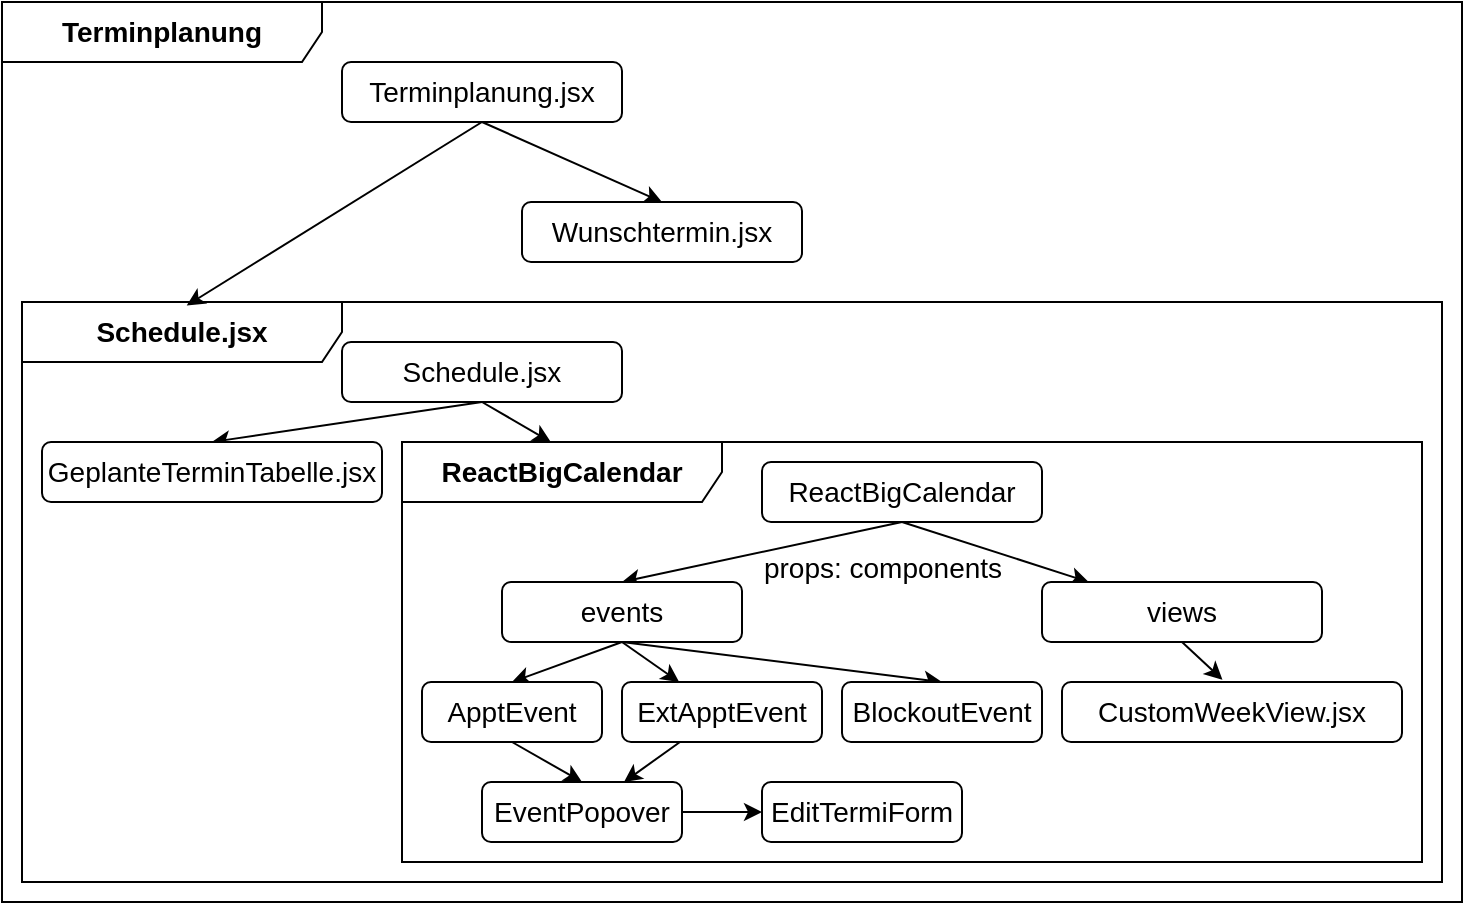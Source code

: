 <mxfile>
    <diagram id="2zK_zDwSrC7MKQdx8fdr" name="Terminplanungsansicht">
        <mxGraphModel dx="989" dy="537" grid="1" gridSize="10" guides="1" tooltips="1" connect="1" arrows="1" fold="1" page="1" pageScale="1" pageWidth="1169" pageHeight="1654" math="0" shadow="0">
            <root>
                <mxCell id="0"/>
                <mxCell id="1" parent="0"/>
                <mxCell id="wWNjYy47PbXAW0BIo89d-1" value="Terminplanung" style="shape=umlFrame;whiteSpace=wrap;html=1;pointerEvents=0;recursiveResize=0;container=1;collapsible=0;width=160;rounded=1;strokeColor=default;align=center;verticalAlign=middle;fontFamily=Helvetica;fontSize=14;fontColor=default;fontStyle=1;fillColor=default;" vertex="1" parent="1">
                    <mxGeometry x="20" y="40" width="730" height="450" as="geometry"/>
                </mxCell>
                <mxCell id="wWNjYy47PbXAW0BIo89d-12" style="edgeStyle=none;html=1;exitX=0.5;exitY=1;exitDx=0;exitDy=0;entryX=0.5;entryY=0;entryDx=0;entryDy=0;fontFamily=Helvetica;fontSize=14;fontColor=default;fontStyle=1;" edge="1" parent="wWNjYy47PbXAW0BIo89d-1" source="wWNjYy47PbXAW0BIo89d-3" target="wWNjYy47PbXAW0BIo89d-7">
                    <mxGeometry relative="1" as="geometry"/>
                </mxCell>
                <mxCell id="wWNjYy47PbXAW0BIo89d-3" value="Terminplanung.jsx" style="fontStyle=0;html=1;whiteSpace=wrap;rounded=1;strokeColor=default;align=center;verticalAlign=middle;fontFamily=Helvetica;fontSize=14;fontColor=default;fillColor=default;" vertex="1" parent="wWNjYy47PbXAW0BIo89d-1">
                    <mxGeometry x="170" y="30" width="140" height="30" as="geometry"/>
                </mxCell>
                <mxCell id="wWNjYy47PbXAW0BIo89d-7" value="Wunschtermin.jsx" style="fontStyle=0;html=1;whiteSpace=wrap;rounded=1;strokeColor=default;align=center;verticalAlign=middle;fontFamily=Helvetica;fontSize=14;fontColor=default;fillColor=default;" vertex="1" parent="wWNjYy47PbXAW0BIo89d-1">
                    <mxGeometry x="260" y="100" width="140" height="30" as="geometry"/>
                </mxCell>
                <mxCell id="wWNjYy47PbXAW0BIo89d-2" value="Schedule.jsx" style="shape=umlFrame;whiteSpace=wrap;html=1;pointerEvents=0;recursiveResize=0;container=1;collapsible=0;width=160;rounded=1;strokeColor=default;align=center;verticalAlign=middle;fontFamily=Helvetica;fontSize=14;fontColor=default;fontStyle=1;fillColor=default;" vertex="1" parent="wWNjYy47PbXAW0BIo89d-1">
                    <mxGeometry x="10" y="150" width="710" height="290" as="geometry"/>
                </mxCell>
                <mxCell id="wWNjYy47PbXAW0BIo89d-23" style="edgeStyle=none;html=1;exitX=0.5;exitY=1;exitDx=0;exitDy=0;fontFamily=Helvetica;fontSize=14;fontColor=default;fontStyle=1;" edge="1" parent="wWNjYy47PbXAW0BIo89d-2" source="wWNjYy47PbXAW0BIo89d-14" target="wWNjYy47PbXAW0BIo89d-4">
                    <mxGeometry relative="1" as="geometry"/>
                </mxCell>
                <mxCell id="wWNjYy47PbXAW0BIo89d-25" style="edgeStyle=none;html=1;exitX=0.5;exitY=1;exitDx=0;exitDy=0;entryX=0.5;entryY=0;entryDx=0;entryDy=0;fontFamily=Helvetica;fontSize=14;fontColor=default;fontStyle=1;" edge="1" parent="wWNjYy47PbXAW0BIo89d-2" source="wWNjYy47PbXAW0BIo89d-14" target="wWNjYy47PbXAW0BIo89d-24">
                    <mxGeometry relative="1" as="geometry"/>
                </mxCell>
                <mxCell id="wWNjYy47PbXAW0BIo89d-14" value="Schedule.jsx" style="fontStyle=0;html=1;whiteSpace=wrap;rounded=1;strokeColor=default;align=center;verticalAlign=middle;fontFamily=Helvetica;fontSize=14;fontColor=default;fillColor=default;" vertex="1" parent="wWNjYy47PbXAW0BIo89d-2">
                    <mxGeometry x="160" y="20" width="140" height="30" as="geometry"/>
                </mxCell>
                <mxCell id="wWNjYy47PbXAW0BIo89d-4" value="ReactBigCalendar" style="shape=umlFrame;whiteSpace=wrap;html=1;pointerEvents=0;recursiveResize=0;container=1;collapsible=0;width=160;rounded=1;strokeColor=default;align=center;verticalAlign=middle;fontFamily=Helvetica;fontSize=14;fontColor=default;fontStyle=1;fillColor=default;" vertex="1" parent="wWNjYy47PbXAW0BIo89d-2">
                    <mxGeometry x="190" y="70" width="510" height="210" as="geometry"/>
                </mxCell>
                <mxCell id="wWNjYy47PbXAW0BIo89d-31" value="" style="edgeStyle=none;html=1;fontFamily=Helvetica;fontSize=14;fontColor=default;fontStyle=1;exitX=0.5;exitY=1;exitDx=0;exitDy=0;" edge="1" parent="wWNjYy47PbXAW0BIo89d-4" source="wWNjYy47PbXAW0BIo89d-26" target="wWNjYy47PbXAW0BIo89d-28">
                    <mxGeometry relative="1" as="geometry"/>
                </mxCell>
                <mxCell id="wWNjYy47PbXAW0BIo89d-38" style="edgeStyle=none;html=1;exitX=0.5;exitY=1;exitDx=0;exitDy=0;entryX=0.5;entryY=0;entryDx=0;entryDy=0;fontFamily=Helvetica;fontSize=14;fontColor=default;fontStyle=1;" edge="1" parent="wWNjYy47PbXAW0BIo89d-4" source="wWNjYy47PbXAW0BIo89d-26" target="wWNjYy47PbXAW0BIo89d-36">
                    <mxGeometry relative="1" as="geometry"/>
                </mxCell>
                <mxCell id="wWNjYy47PbXAW0BIo89d-26" value="ReactBigCalendar" style="fontStyle=0;html=1;whiteSpace=wrap;rounded=1;strokeColor=default;align=center;verticalAlign=middle;fontFamily=Helvetica;fontSize=14;fontColor=default;fillColor=default;" vertex="1" parent="wWNjYy47PbXAW0BIo89d-4">
                    <mxGeometry x="180" y="10" width="140" height="30" as="geometry"/>
                </mxCell>
                <mxCell id="wWNjYy47PbXAW0BIo89d-28" value="views" style="fontStyle=0;html=1;whiteSpace=wrap;rounded=1;strokeColor=default;align=center;verticalAlign=middle;fontFamily=Helvetica;fontSize=14;fontColor=default;fillColor=default;" vertex="1" parent="wWNjYy47PbXAW0BIo89d-4">
                    <mxGeometry x="320" y="70" width="140" height="30" as="geometry"/>
                </mxCell>
                <mxCell id="wWNjYy47PbXAW0BIo89d-47" value="" style="edgeStyle=none;html=1;fontFamily=Helvetica;fontSize=14;fontColor=default;fontStyle=1;exitX=0.5;exitY=1;exitDx=0;exitDy=0;" edge="1" parent="wWNjYy47PbXAW0BIo89d-4" source="wWNjYy47PbXAW0BIo89d-36" target="wWNjYy47PbXAW0BIo89d-45">
                    <mxGeometry relative="1" as="geometry"/>
                </mxCell>
                <mxCell id="wWNjYy47PbXAW0BIo89d-48" style="edgeStyle=none;html=1;exitX=0.5;exitY=1;exitDx=0;exitDy=0;entryX=0.5;entryY=0;entryDx=0;entryDy=0;fontFamily=Helvetica;fontSize=14;fontColor=default;fontStyle=1;" edge="1" parent="wWNjYy47PbXAW0BIo89d-4" source="wWNjYy47PbXAW0BIo89d-36" target="wWNjYy47PbXAW0BIo89d-44">
                    <mxGeometry relative="1" as="geometry"/>
                </mxCell>
                <mxCell id="wWNjYy47PbXAW0BIo89d-49" style="edgeStyle=none;html=1;exitX=0.5;exitY=1;exitDx=0;exitDy=0;entryX=0.5;entryY=0;entryDx=0;entryDy=0;fontFamily=Helvetica;fontSize=14;fontColor=default;fontStyle=1;" edge="1" parent="wWNjYy47PbXAW0BIo89d-4" source="wWNjYy47PbXAW0BIo89d-36" target="wWNjYy47PbXAW0BIo89d-46">
                    <mxGeometry relative="1" as="geometry"/>
                </mxCell>
                <mxCell id="wWNjYy47PbXAW0BIo89d-36" value="events" style="fontStyle=0;html=1;whiteSpace=wrap;rounded=1;strokeColor=default;align=center;verticalAlign=middle;fontFamily=Helvetica;fontSize=14;fontColor=default;fillColor=default;" vertex="1" parent="wWNjYy47PbXAW0BIo89d-4">
                    <mxGeometry x="50" y="70" width="120" height="30" as="geometry"/>
                </mxCell>
                <mxCell id="wWNjYy47PbXAW0BIo89d-40" value="&lt;span style=&quot;font-weight: normal;&quot;&gt;props: components&lt;/span&gt;" style="text;html=1;align=center;verticalAlign=middle;resizable=0;points=[];autosize=1;strokeColor=none;fillColor=none;fontFamily=Helvetica;fontSize=14;fontColor=default;fontStyle=1;" vertex="1" parent="wWNjYy47PbXAW0BIo89d-4">
                    <mxGeometry x="170" y="48" width="140" height="30" as="geometry"/>
                </mxCell>
                <mxCell id="wWNjYy47PbXAW0BIo89d-41" value="CustomWeekView.jsx" style="fontStyle=0;html=1;whiteSpace=wrap;rounded=1;strokeColor=default;align=center;verticalAlign=middle;fontFamily=Helvetica;fontSize=14;fontColor=default;fillColor=default;" vertex="1" parent="wWNjYy47PbXAW0BIo89d-4">
                    <mxGeometry x="330" y="120" width="170" height="30" as="geometry"/>
                </mxCell>
                <mxCell id="wWNjYy47PbXAW0BIo89d-42" style="edgeStyle=none;html=1;exitX=0.5;exitY=1;exitDx=0;exitDy=0;entryX=0.472;entryY=-0.038;entryDx=0;entryDy=0;entryPerimeter=0;fontFamily=Helvetica;fontSize=14;fontColor=default;fontStyle=1;" edge="1" parent="wWNjYy47PbXAW0BIo89d-4" source="wWNjYy47PbXAW0BIo89d-28" target="wWNjYy47PbXAW0BIo89d-41">
                    <mxGeometry relative="1" as="geometry"/>
                </mxCell>
                <mxCell id="wWNjYy47PbXAW0BIo89d-52" style="edgeStyle=none;html=1;exitX=0.5;exitY=1;exitDx=0;exitDy=0;entryX=0.5;entryY=0;entryDx=0;entryDy=0;fontFamily=Helvetica;fontSize=14;fontColor=default;fontStyle=1;" edge="1" parent="wWNjYy47PbXAW0BIo89d-4" source="wWNjYy47PbXAW0BIo89d-44" target="wWNjYy47PbXAW0BIo89d-51">
                    <mxGeometry relative="1" as="geometry"/>
                </mxCell>
                <mxCell id="wWNjYy47PbXAW0BIo89d-44" value="ApptEvent" style="fontStyle=0;html=1;whiteSpace=wrap;rounded=1;strokeColor=default;align=center;verticalAlign=middle;fontFamily=Helvetica;fontSize=14;fontColor=default;fillColor=default;" vertex="1" parent="wWNjYy47PbXAW0BIo89d-4">
                    <mxGeometry x="10" y="120" width="90" height="30" as="geometry"/>
                </mxCell>
                <mxCell id="wWNjYy47PbXAW0BIo89d-53" value="" style="edgeStyle=none;html=1;fontFamily=Helvetica;fontSize=14;fontColor=default;fontStyle=1;" edge="1" parent="wWNjYy47PbXAW0BIo89d-4" source="wWNjYy47PbXAW0BIo89d-45" target="wWNjYy47PbXAW0BIo89d-51">
                    <mxGeometry relative="1" as="geometry"/>
                </mxCell>
                <mxCell id="wWNjYy47PbXAW0BIo89d-45" value="&lt;span style=&quot;color: rgb(0, 0, 0);&quot;&gt;ExtApptEvent&lt;/span&gt;" style="fontStyle=0;html=1;whiteSpace=wrap;rounded=1;strokeColor=default;align=center;verticalAlign=middle;fontFamily=Helvetica;fontSize=14;fontColor=default;fillColor=default;" vertex="1" parent="wWNjYy47PbXAW0BIo89d-4">
                    <mxGeometry x="110" y="120" width="100" height="30" as="geometry"/>
                </mxCell>
                <mxCell id="wWNjYy47PbXAW0BIo89d-46" value="BlockoutEvent" style="fontStyle=0;html=1;whiteSpace=wrap;rounded=1;strokeColor=default;align=center;verticalAlign=middle;fontFamily=Helvetica;fontSize=14;fontColor=default;fillColor=default;" vertex="1" parent="wWNjYy47PbXAW0BIo89d-4">
                    <mxGeometry x="220" y="120" width="100" height="30" as="geometry"/>
                </mxCell>
                <mxCell id="wWNjYy47PbXAW0BIo89d-57" value="" style="edgeStyle=none;html=1;fontFamily=Helvetica;fontSize=14;fontColor=default;fontStyle=1;" edge="1" parent="wWNjYy47PbXAW0BIo89d-4" source="wWNjYy47PbXAW0BIo89d-51" target="wWNjYy47PbXAW0BIo89d-55">
                    <mxGeometry relative="1" as="geometry"/>
                </mxCell>
                <mxCell id="wWNjYy47PbXAW0BIo89d-51" value="EventPopover" style="fontStyle=0;html=1;whiteSpace=wrap;rounded=1;strokeColor=default;align=center;verticalAlign=middle;fontFamily=Helvetica;fontSize=14;fontColor=default;fillColor=default;" vertex="1" parent="wWNjYy47PbXAW0BIo89d-4">
                    <mxGeometry x="40" y="170" width="100" height="30" as="geometry"/>
                </mxCell>
                <mxCell id="wWNjYy47PbXAW0BIo89d-55" value="EditTermiForm" style="fontStyle=0;html=1;whiteSpace=wrap;rounded=1;strokeColor=default;align=center;verticalAlign=middle;fontFamily=Helvetica;fontSize=14;fontColor=default;fillColor=default;" vertex="1" parent="wWNjYy47PbXAW0BIo89d-4">
                    <mxGeometry x="180" y="170" width="100" height="30" as="geometry"/>
                </mxCell>
                <mxCell id="wWNjYy47PbXAW0BIo89d-24" value="GeplanteTerminTabelle.jsx" style="fontStyle=0;html=1;whiteSpace=wrap;rounded=1;strokeColor=default;align=center;verticalAlign=middle;fontFamily=Helvetica;fontSize=14;fontColor=default;fillColor=default;" vertex="1" parent="wWNjYy47PbXAW0BIo89d-2">
                    <mxGeometry x="10" y="70" width="170" height="30" as="geometry"/>
                </mxCell>
                <mxCell id="wWNjYy47PbXAW0BIo89d-35" style="edgeStyle=none;html=1;exitX=0.5;exitY=1;exitDx=0;exitDy=0;entryX=0.116;entryY=0.006;entryDx=0;entryDy=0;entryPerimeter=0;fontFamily=Helvetica;fontSize=14;fontColor=default;fontStyle=1;" edge="1" parent="wWNjYy47PbXAW0BIo89d-1" source="wWNjYy47PbXAW0BIo89d-3" target="wWNjYy47PbXAW0BIo89d-2">
                    <mxGeometry relative="1" as="geometry"/>
                </mxCell>
            </root>
        </mxGraphModel>
    </diagram>
    <diagram name="Copy of Terminplanungsansicht" id="1dnZQtjeqE3TRm1K3HvW">
        <mxGraphModel dx="1434" dy="779" grid="1" gridSize="10" guides="1" tooltips="1" connect="1" arrows="1" fold="1" page="1" pageScale="1" pageWidth="1169" pageHeight="1654" math="0" shadow="0">
            <root>
                <mxCell id="yEh5CPi8DUqFAE7goHyi-0"/>
                <mxCell id="yEh5CPi8DUqFAE7goHyi-1" parent="yEh5CPi8DUqFAE7goHyi-0"/>
                <mxCell id="yEh5CPi8DUqFAE7goHyi-2" style="edgeStyle=none;html=1;exitX=0.5;exitY=1;exitDx=0;exitDy=0;entryX=0.5;entryY=0;entryDx=0;entryDy=0;fontFamily=Helvetica;fontSize=14;fontColor=default;fontStyle=1;endArrow=none;endFill=0;" edge="1" parent="yEh5CPi8DUqFAE7goHyi-1" source="yEh5CPi8DUqFAE7goHyi-4" target="yEh5CPi8DUqFAE7goHyi-5">
                    <mxGeometry relative="1" as="geometry"/>
                </mxCell>
                <mxCell id="yEh5CPi8DUqFAE7goHyi-3" style="edgeStyle=none;html=1;exitX=0.5;exitY=1;exitDx=0;exitDy=0;entryX=0.5;entryY=0;entryDx=0;entryDy=0;fontFamily=Helvetica;fontSize=14;fontColor=default;fontStyle=1;endArrow=none;endFill=0;" edge="1" parent="yEh5CPi8DUqFAE7goHyi-1" source="yEh5CPi8DUqFAE7goHyi-4" target="yEh5CPi8DUqFAE7goHyi-13">
                    <mxGeometry relative="1" as="geometry"/>
                </mxCell>
                <mxCell id="yEh5CPi8DUqFAE7goHyi-4" value="Terminplanung" style="rounded=1;whiteSpace=wrap;html=1;align=center;verticalAlign=middle;fontFamily=Helvetica;fontSize=14;fontStyle=1;" vertex="1" parent="yEh5CPi8DUqFAE7goHyi-1">
                    <mxGeometry x="310" y="70" width="140" height="40" as="geometry"/>
                </mxCell>
                <mxCell id="yEh5CPi8DUqFAE7goHyi-5" value="Wunschtermine" style="rounded=1;whiteSpace=wrap;html=1;strokeColor=default;align=center;verticalAlign=middle;fontFamily=Helvetica;fontSize=14;fontColor=default;fillColor=default;fontStyle=1" vertex="1" parent="yEh5CPi8DUqFAE7goHyi-1">
                    <mxGeometry x="200" y="140" width="140" height="40" as="geometry"/>
                </mxCell>
                <mxCell id="yEh5CPi8DUqFAE7goHyi-6" style="edgeStyle=none;html=1;exitX=0.5;exitY=1;exitDx=0;exitDy=0;entryX=0.5;entryY=0;entryDx=0;entryDy=0;fontFamily=Helvetica;fontSize=14;fontColor=default;fontStyle=1;endArrow=none;endFill=0;" edge="1" parent="yEh5CPi8DUqFAE7goHyi-1" source="yEh5CPi8DUqFAE7goHyi-9" target="yEh5CPi8DUqFAE7goHyi-14">
                    <mxGeometry relative="1" as="geometry"/>
                </mxCell>
                <mxCell id="yEh5CPi8DUqFAE7goHyi-7" value="" style="edgeStyle=none;html=1;fontFamily=Helvetica;fontSize=14;fontColor=default;fontStyle=1;endArrow=none;endFill=0;" edge="1" parent="yEh5CPi8DUqFAE7goHyi-1" source="yEh5CPi8DUqFAE7goHyi-9" target="yEh5CPi8DUqFAE7goHyi-15">
                    <mxGeometry relative="1" as="geometry"/>
                </mxCell>
                <mxCell id="yEh5CPi8DUqFAE7goHyi-8" style="edgeStyle=none;html=1;exitX=0.5;exitY=1;exitDx=0;exitDy=0;entryX=0.5;entryY=0;entryDx=0;entryDy=0;fontFamily=Helvetica;fontSize=14;fontColor=default;fontStyle=1;endArrow=none;endFill=0;" edge="1" parent="yEh5CPi8DUqFAE7goHyi-1" source="yEh5CPi8DUqFAE7goHyi-9" target="yEh5CPi8DUqFAE7goHyi-16">
                    <mxGeometry relative="1" as="geometry"/>
                </mxCell>
                <mxCell id="yEh5CPi8DUqFAE7goHyi-9" value="ReactBigCalendar" style="rounded=1;whiteSpace=wrap;html=1;strokeColor=default;align=center;verticalAlign=middle;fontFamily=Helvetica;fontSize=14;fontColor=default;fillColor=default;fontStyle=1" vertex="1" parent="yEh5CPi8DUqFAE7goHyi-1">
                    <mxGeometry x="360" y="210" width="140" height="40" as="geometry"/>
                </mxCell>
                <mxCell id="yEh5CPi8DUqFAE7goHyi-10" value="GeplanteTerminTabelle" style="rounded=1;whiteSpace=wrap;html=1;strokeColor=default;align=center;verticalAlign=middle;fontFamily=Helvetica;fontSize=14;fontColor=default;fillColor=default;fontStyle=1" vertex="1" parent="yEh5CPi8DUqFAE7goHyi-1">
                    <mxGeometry x="510" y="210" width="180" height="40" as="geometry"/>
                </mxCell>
                <mxCell id="yEh5CPi8DUqFAE7goHyi-11" style="edgeStyle=none;html=1;exitX=0.5;exitY=1;exitDx=0;exitDy=0;entryX=0.5;entryY=0;entryDx=0;entryDy=0;fontFamily=Helvetica;fontSize=14;fontColor=default;fontStyle=1;endArrow=none;endFill=0;" edge="1" parent="yEh5CPi8DUqFAE7goHyi-1" source="yEh5CPi8DUqFAE7goHyi-13" target="yEh5CPi8DUqFAE7goHyi-9">
                    <mxGeometry relative="1" as="geometry"/>
                </mxCell>
                <mxCell id="yEh5CPi8DUqFAE7goHyi-12" style="edgeStyle=none;html=1;exitX=0.5;exitY=1;exitDx=0;exitDy=0;entryX=0.5;entryY=0;entryDx=0;entryDy=0;fontFamily=Helvetica;fontSize=14;fontColor=default;fontStyle=1;endArrow=none;endFill=0;" edge="1" parent="yEh5CPi8DUqFAE7goHyi-1" source="yEh5CPi8DUqFAE7goHyi-13" target="yEh5CPi8DUqFAE7goHyi-10">
                    <mxGeometry relative="1" as="geometry"/>
                </mxCell>
                <mxCell id="yEh5CPi8DUqFAE7goHyi-13" value="Schedule" style="rounded=1;whiteSpace=wrap;html=1;strokeColor=default;align=center;verticalAlign=middle;fontFamily=Helvetica;fontSize=14;fontColor=default;fillColor=default;fontStyle=1" vertex="1" parent="yEh5CPi8DUqFAE7goHyi-1">
                    <mxGeometry x="420" y="140" width="140" height="40" as="geometry"/>
                </mxCell>
                <mxCell id="yEh5CPi8DUqFAE7goHyi-14" value="ApptEvent" style="rounded=1;whiteSpace=wrap;html=1;strokeColor=default;align=center;verticalAlign=middle;fontFamily=Helvetica;fontSize=14;fontColor=default;fillColor=default;fontStyle=1" vertex="1" parent="yEh5CPi8DUqFAE7goHyi-1">
                    <mxGeometry x="200" y="280" width="140" height="40" as="geometry"/>
                </mxCell>
                <mxCell id="yEh5CPi8DUqFAE7goHyi-15" value="BlockoutEvent" style="rounded=1;whiteSpace=wrap;html=1;strokeColor=default;align=center;verticalAlign=middle;fontFamily=Helvetica;fontSize=14;fontColor=default;fillColor=default;fontStyle=1" vertex="1" parent="yEh5CPi8DUqFAE7goHyi-1">
                    <mxGeometry x="350" y="280" width="140" height="40" as="geometry"/>
                </mxCell>
                <mxCell id="yEh5CPi8DUqFAE7goHyi-16" value="ExtApptEvent" style="rounded=1;whiteSpace=wrap;html=1;strokeColor=default;align=center;verticalAlign=middle;fontFamily=Helvetica;fontSize=14;fontColor=default;fillColor=default;fontStyle=1" vertex="1" parent="yEh5CPi8DUqFAE7goHyi-1">
                    <mxGeometry x="500" y="280" width="140" height="40" as="geometry"/>
                </mxCell>
            </root>
        </mxGraphModel>
    </diagram>
    <diagram id="vWcPJeHjZIYlGRyWPHSR" name="Login Flow">
        <mxGraphModel dx="2284" dy="779" grid="1" gridSize="10" guides="1" tooltips="1" connect="1" arrows="1" fold="1" page="1" pageScale="1" pageWidth="850" pageHeight="1100" math="0" shadow="0">
            <root>
                <mxCell id="0"/>
                <mxCell id="1" parent="0"/>
                <mxCell id="v2xQsxsHShCunQHxNdwj-4" style="edgeStyle=none;html=1;fontFamily=Helvetica;fontSize=14;fontColor=default;fontStyle=1;endArrow=none;endFill=0;strokeWidth=6;" parent="1" edge="1">
                    <mxGeometry relative="1" as="geometry">
                        <mxPoint x="240" y="610" as="targetPoint"/>
                        <mxPoint x="240.005" y="160" as="sourcePoint"/>
                    </mxGeometry>
                </mxCell>
                <mxCell id="v2xQsxsHShCunQHxNdwj-1" value="" style="sketch=0;pointerEvents=1;shadow=0;dashed=0;html=1;strokeColor=none;fillColor=#434445;aspect=fixed;labelPosition=center;verticalLabelPosition=bottom;verticalAlign=top;align=center;outlineConnect=0;shape=mxgraph.vvd.laptop;rounded=1;strokeWidth=2;fontFamily=Helvetica;fontSize=14;fontColor=default;fontStyle=1;" parent="1" vertex="1">
                    <mxGeometry x="195.01" y="70" width="83.33" height="60" as="geometry"/>
                </mxCell>
                <mxCell id="v2xQsxsHShCunQHxNdwj-2" value="" style="sketch=0;pointerEvents=1;shadow=0;dashed=0;html=1;strokeColor=none;fillColor=#434445;aspect=fixed;labelPosition=center;verticalLabelPosition=bottom;verticalAlign=top;align=center;outlineConnect=0;shape=mxgraph.vvd.physical_storage;rounded=1;strokeWidth=2;fontFamily=Helvetica;fontSize=14;fontColor=default;fontStyle=1;" parent="1" vertex="1">
                    <mxGeometry x="710" y="70" width="84.51" height="60" as="geometry"/>
                </mxCell>
                <mxCell id="v2xQsxsHShCunQHxNdwj-5" style="edgeStyle=none;html=1;fontFamily=Helvetica;fontSize=14;fontColor=default;fontStyle=1;endArrow=none;endFill=0;strokeWidth=6;" parent="1" edge="1">
                    <mxGeometry relative="1" as="geometry">
                        <mxPoint x="750" y="610" as="targetPoint"/>
                        <mxPoint x="750.005" y="160" as="sourcePoint"/>
                    </mxGeometry>
                </mxCell>
                <mxCell id="v2xQsxsHShCunQHxNdwj-6" value="Client" style="text;html=1;align=center;verticalAlign=middle;whiteSpace=wrap;rounded=0;fontFamily=Helvetica;fontSize=14;fontColor=default;fontStyle=1;" parent="1" vertex="1">
                    <mxGeometry x="206.67" y="130" width="60" height="30" as="geometry"/>
                </mxCell>
                <mxCell id="v2xQsxsHShCunQHxNdwj-8" value="Server" style="text;html=1;align=center;verticalAlign=middle;whiteSpace=wrap;rounded=0;fontFamily=Helvetica;fontSize=14;fontColor=default;fontStyle=1;" parent="1" vertex="1">
                    <mxGeometry x="722.26" y="130" width="60" height="30" as="geometry"/>
                </mxCell>
                <mxCell id="v2xQsxsHShCunQHxNdwj-10" value="" style="endArrow=classic;html=1;fontFamily=Helvetica;fontSize=14;fontColor=default;fontStyle=1;" parent="1" edge="1">
                    <mxGeometry width="50" height="50" relative="1" as="geometry">
                        <mxPoint x="753.34" y="395" as="sourcePoint"/>
                        <mxPoint x="243.34" y="395" as="targetPoint"/>
                    </mxGeometry>
                </mxCell>
                <mxCell id="v2xQsxsHShCunQHxNdwj-13" value="" style="endArrow=classic;html=1;fontFamily=Helvetica;fontSize=14;fontColor=default;fontStyle=1;" parent="1" edge="1">
                    <mxGeometry width="50" height="50" relative="1" as="geometry">
                        <mxPoint x="243.34" y="345" as="sourcePoint"/>
                        <mxPoint x="750" y="345" as="targetPoint"/>
                    </mxGeometry>
                </mxCell>
                <mxCell id="v2xQsxsHShCunQHxNdwj-11" value="GET http://hostname:port/swbenutzer?Benutzerlogin=userbname" style="text;html=1;align=center;verticalAlign=middle;whiteSpace=wrap;rounded=0;fontFamily=Helvetica;fontSize=14;fontColor=default;fontStyle=1;" parent="1" vertex="1">
                    <mxGeometry x="270.01" y="315" width="460" height="30" as="geometry"/>
                </mxCell>
                <mxCell id="v2xQsxsHShCunQHxNdwj-16" value="SwBenutzer, status 200" style="text;html=1;align=center;verticalAlign=middle;whiteSpace=wrap;rounded=0;fontFamily=Helvetica;fontSize=14;fontColor=default;fontStyle=1;" parent="1" vertex="1">
                    <mxGeometry x="265.6" y="375" width="460" height="20" as="geometry"/>
                </mxCell>
                <mxCell id="v2xQsxsHShCunQHxNdwj-18" value="" style="endArrow=classic;html=1;fontFamily=Helvetica;fontSize=14;fontColor=default;fontStyle=1;" parent="1" edge="1">
                    <mxGeometry width="50" height="50" relative="1" as="geometry">
                        <mxPoint x="750.6" y="250" as="sourcePoint"/>
                        <mxPoint x="240.6" y="250" as="targetPoint"/>
                    </mxGeometry>
                </mxCell>
                <mxCell id="v2xQsxsHShCunQHxNdwj-19" value="" style="endArrow=classic;html=1;fontFamily=Helvetica;fontSize=14;fontColor=default;fontStyle=1;" parent="1" edge="1">
                    <mxGeometry width="50" height="50" relative="1" as="geometry">
                        <mxPoint x="240.6" y="200" as="sourcePoint"/>
                        <mxPoint x="750.6" y="200" as="targetPoint"/>
                    </mxGeometry>
                </mxCell>
                <mxCell id="v2xQsxsHShCunQHxNdwj-20" value="GET http://hostname:port/semesterliste" style="text;html=1;align=center;verticalAlign=middle;whiteSpace=wrap;rounded=0;fontFamily=Helvetica;fontSize=14;fontColor=default;fontStyle=1;" parent="1" vertex="1">
                    <mxGeometry x="267.27" y="170" width="460" height="30" as="geometry"/>
                </mxCell>
                <mxCell id="v2xQsxsHShCunQHxNdwj-21" value="Semesterliste, status 200" style="text;html=1;align=center;verticalAlign=middle;whiteSpace=wrap;rounded=0;fontFamily=Helvetica;fontSize=14;fontColor=default;fontStyle=1;" parent="1" vertex="1">
                    <mxGeometry x="262.86" y="230" width="460" height="20" as="geometry"/>
                </mxCell>
                <mxCell id="v2xQsxsHShCunQHxNdwj-22" value="Semesterliste speichern&lt;div&gt;&lt;span style=&quot;color: rgb(0, 0, 0); text-wrap: nowrap;&quot;&gt;(throw Error, &quot;Keine Serverantwort&quot;)&lt;/span&gt;&lt;br&gt;&lt;/div&gt;" style="text;html=1;align=center;verticalAlign=middle;whiteSpace=wrap;rounded=0;fontFamily=Helvetica;fontSize=14;fontColor=default;fontStyle=1;" parent="1" vertex="1">
                    <mxGeometry x="10" y="240" width="200" height="30" as="geometry"/>
                </mxCell>
                <mxCell id="v2xQsxsHShCunQHxNdwj-25" value="Nutzer speichern&lt;div&gt;&lt;span style=&quot;color: rgb(0, 0, 0);&quot;&gt;(throw Error, &quot;Benutzer ist nicht gefunden&quot;)&lt;/span&gt;&lt;br&gt;&lt;/div&gt;" style="text;html=1;align=center;verticalAlign=middle;whiteSpace=wrap;rounded=0;fontFamily=Helvetica;fontSize=14;fontColor=default;fontStyle=1;" parent="1" vertex="1">
                    <mxGeometry x="-90" y="375" width="330" height="50" as="geometry"/>
                </mxCell>
                <mxCell id="v2xQsxsHShCunQHxNdwj-31" value="(else, status code 409)" style="text;html=1;align=center;verticalAlign=middle;whiteSpace=wrap;rounded=0;fontFamily=Helvetica;fontSize=14;fontColor=default;fontStyle=1;" parent="1" vertex="1">
                    <mxGeometry x="365.01" y="395" width="270" height="30" as="geometry"/>
                </mxCell>
                <mxCell id="v2xQsxsHShCunQHxNdwj-38" value="" style="endArrow=classic;html=1;fontFamily=Helvetica;fontSize=14;fontColor=default;fontStyle=1;" parent="1" edge="1">
                    <mxGeometry width="50" height="50" relative="1" as="geometry">
                        <mxPoint x="752.27" y="545" as="sourcePoint"/>
                        <mxPoint x="242.27" y="545" as="targetPoint"/>
                    </mxGeometry>
                </mxCell>
                <mxCell id="v2xQsxsHShCunQHxNdwj-39" value="" style="endArrow=classic;html=1;fontFamily=Helvetica;fontSize=14;fontColor=default;fontStyle=1;" parent="1" edge="1">
                    <mxGeometry width="50" height="50" relative="1" as="geometry">
                        <mxPoint x="242.27" y="495" as="sourcePoint"/>
                        <mxPoint x="750" y="495" as="targetPoint"/>
                    </mxGeometry>
                </mxCell>
                <mxCell id="v2xQsxsHShCunQHxNdwj-40" value="POST http://hostname:port/swlogin&lt;div&gt;&lt;br&gt;&lt;/div&gt;" style="text;html=1;align=center;verticalAlign=middle;whiteSpace=wrap;rounded=0;fontFamily=Helvetica;fontSize=14;fontColor=default;fontStyle=1;" parent="1" vertex="1">
                    <mxGeometry x="267.27" y="480" width="460" height="30" as="geometry"/>
                </mxCell>
                <mxCell id="v2xQsxsHShCunQHxNdwj-41" value="true, status 200" style="text;html=1;align=center;verticalAlign=middle;whiteSpace=wrap;rounded=0;fontFamily=Helvetica;fontSize=14;fontColor=default;fontStyle=1;" parent="1" vertex="1">
                    <mxGeometry x="264.53" y="525" width="460" height="20" as="geometry"/>
                </mxCell>
                <mxCell id="v2xQsxsHShCunQHxNdwj-42" value="(else false, status code 409)" style="text;html=1;align=center;verticalAlign=middle;whiteSpace=wrap;rounded=0;fontFamily=Helvetica;fontSize=14;fontColor=default;fontStyle=1;" parent="1" vertex="1">
                    <mxGeometry x="363.94" y="545" width="270" height="30" as="geometry"/>
                </mxCell>
                <mxCell id="v2xQsxsHShCunQHxNdwj-43" value="&lt;div&gt;&lt;span style=&quot;color: rgb(0, 0, 0);&quot;&gt;zu HomePage navigiert&lt;/span&gt;&lt;/div&gt;&lt;div&gt;&lt;span style=&quot;color: rgb(0, 0, 0);&quot;&gt;(throw Error, &quot;Anmeldung fehlgeschlagen&quot;)&lt;/span&gt;&lt;br&gt;&lt;/div&gt;" style="text;html=1;align=center;verticalAlign=middle;whiteSpace=wrap;rounded=0;fontFamily=Helvetica;fontSize=14;fontColor=default;fontStyle=1;" parent="1" vertex="1">
                    <mxGeometry x="-90" y="495" width="326.67" height="50" as="geometry"/>
                </mxCell>
                <mxCell id="v2xQsxsHShCunQHxNdwj-45" value="Nutzer in Datenbank finden" style="text;html=1;align=center;verticalAlign=middle;whiteSpace=wrap;rounded=0;fontFamily=Helvetica;fontSize=14;fontColor=default;fontStyle=1;" parent="1" vertex="1">
                    <mxGeometry x="750" y="330" width="170" height="30" as="geometry"/>
                </mxCell>
                <mxCell id="v2xQsxsHShCunQHxNdwj-46" value="prüft Zugangscode" style="text;html=1;align=center;verticalAlign=middle;whiteSpace=wrap;rounded=0;fontFamily=Helvetica;fontSize=14;fontColor=default;fontStyle=1;" parent="1" vertex="1">
                    <mxGeometry x="740" y="450" width="170" height="30" as="geometry"/>
                </mxCell>
                <mxCell id="PU__IsXePVI8Bt2uq8oM-1" value="(else, status 4xx/5xx)" style="text;html=1;align=center;verticalAlign=middle;whiteSpace=wrap;rounded=0;fontFamily=Helvetica;fontSize=14;fontColor=default;fontStyle=1;" parent="1" vertex="1">
                    <mxGeometry x="387.86" y="250" width="210" height="30" as="geometry"/>
                </mxCell>
            </root>
        </mxGraphModel>
    </diagram>
    <diagram id="npoSqM-gJR8iSIGNTDmT" name="fragenboge-Module">
        <mxGraphModel dx="1018" dy="1761" grid="1" gridSize="10" guides="1" tooltips="1" connect="1" arrows="1" fold="1" page="1" pageScale="1" pageWidth="850" pageHeight="1100" math="0" shadow="0">
            <root>
                <mxCell id="0"/>
                <mxCell id="1" parent="0"/>
                <mxCell id="GrQ4bZvDkyRwEU0VkSqz-9" value="" style="edgeStyle=none;html=1;fontFamily=Helvetica;fontSize=14;fontColor=default;fontStyle=1;" edge="1" parent="1" source="GrQ4bZvDkyRwEU0VkSqz-1" target="GrQ4bZvDkyRwEU0VkSqz-8">
                    <mxGeometry relative="1" as="geometry"/>
                </mxCell>
                <mxCell id="GrQ4bZvDkyRwEU0VkSqz-1" value="App.jsx" style="rounded=1;whiteSpace=wrap;html=1;strokeColor=default;strokeWidth=2;align=center;verticalAlign=middle;fontFamily=Helvetica;fontSize=14;fontColor=default;fontStyle=1;fillColor=default;" vertex="1" parent="1">
                    <mxGeometry x="230" y="-400" width="120" height="60" as="geometry"/>
                </mxCell>
                <mxCell id="GrQ4bZvDkyRwEU0VkSqz-7" value="useEffect(mergeList(), [semester, benutzer])" style="text;html=1;align=center;verticalAlign=middle;whiteSpace=wrap;rounded=0;fontFamily=Helvetica;fontSize=14;fontColor=default;fontStyle=1;" vertex="1" parent="1">
                    <mxGeometry x="290" y="-330" width="320" height="30" as="geometry"/>
                </mxCell>
                <mxCell id="GrQ4bZvDkyRwEU0VkSqz-12" style="edgeStyle=none;html=1;exitX=0.5;exitY=1;exitDx=0;exitDy=0;entryX=0.5;entryY=0;entryDx=0;entryDy=0;fontFamily=Helvetica;fontSize=14;fontColor=default;fontStyle=1;" edge="1" parent="1" source="GrQ4bZvDkyRwEU0VkSqz-8" target="GrQ4bZvDkyRwEU0VkSqz-11">
                    <mxGeometry relative="1" as="geometry"/>
                </mxCell>
                <mxCell id="GrQ4bZvDkyRwEU0VkSqz-8" value="ModulLehrveranstaltung-Zusammenführungsliste" style="rounded=0;whiteSpace=wrap;html=1;strokeColor=default;strokeWidth=2;align=center;verticalAlign=middle;fontFamily=Helvetica;fontSize=14;fontColor=default;fontStyle=1;fillColor=default;" vertex="1" parent="1">
                    <mxGeometry x="150" y="-290" width="280" height="60" as="geometry"/>
                </mxCell>
                <mxCell id="GrQ4bZvDkyRwEU0VkSqz-11" value="TerminEintrag,jsx" style="rounded=1;whiteSpace=wrap;html=1;strokeColor=default;strokeWidth=2;align=center;verticalAlign=middle;fontFamily=Helvetica;fontSize=14;fontColor=default;fontStyle=1;fillColor=default;" vertex="1" parent="1">
                    <mxGeometry x="210" y="-170" width="160" height="60" as="geometry"/>
                </mxCell>
                <mxCell id="GrQ4bZvDkyRwEU0VkSqz-15" value="props: moduleList" style="text;html=1;align=center;verticalAlign=middle;whiteSpace=wrap;rounded=0;fontFamily=Helvetica;fontSize=14;fontColor=default;fontStyle=1;" vertex="1" parent="1">
                    <mxGeometry x="290" y="-220" width="160" height="30" as="geometry"/>
                </mxCell>
            </root>
        </mxGraphModel>
    </diagram>
    <diagram id="__uKrWRDfjZxSOG8-Tc8" name="fragenboge-components-hierachy">
        <mxGraphModel dx="168" dy="1761" grid="1" gridSize="10" guides="1" tooltips="1" connect="1" arrows="1" fold="1" page="1" pageScale="1" pageWidth="850" pageHeight="1100" math="0" shadow="0">
            <root>
                <mxCell id="0"/>
                <mxCell id="1" parent="0"/>
                <mxCell id="jWVo-jUJMtWdMTgxzdYq-1" value="" style="edgeStyle=none;html=1;fontFamily=Helvetica;fontSize=14;fontColor=default;fontStyle=1;strokeWidth=2;exitX=0.5;exitY=1;exitDx=0;exitDy=0;endArrow=none;endFill=0;" parent="1" target="jWVo-jUJMtWdMTgxzdYq-9" edge="1" source="jWVo-jUJMtWdMTgxzdYq-4">
                    <mxGeometry relative="1" as="geometry">
                        <mxPoint x="1235" y="-1000" as="sourcePoint"/>
                    </mxGeometry>
                </mxCell>
                <mxCell id="jWVo-jUJMtWdMTgxzdYq-2" style="edgeStyle=none;shape=connector;rounded=1;html=1;exitX=0.5;exitY=1;exitDx=0;exitDy=0;entryX=0.5;entryY=0;entryDx=0;entryDy=0;strokeColor=default;strokeWidth=2;align=center;verticalAlign=middle;fontFamily=Helvetica;fontSize=14;fontColor=default;fontStyle=1;labelBackgroundColor=default;endArrow=none;endFill=0;" parent="1" source="jWVo-jUJMtWdMTgxzdYq-4" target="jWVo-jUJMtWdMTgxzdYq-10" edge="1">
                    <mxGeometry relative="1" as="geometry"/>
                </mxCell>
                <mxCell id="jWVo-jUJMtWdMTgxzdYq-3" style="edgeStyle=none;shape=connector;rounded=1;html=1;exitX=0.5;exitY=1;exitDx=0;exitDy=0;entryX=0.5;entryY=0;entryDx=0;entryDy=0;strokeColor=default;strokeWidth=2;align=center;verticalAlign=middle;fontFamily=Helvetica;fontSize=14;fontColor=default;fontStyle=1;labelBackgroundColor=default;endArrow=none;endFill=0;" parent="1" source="jWVo-jUJMtWdMTgxzdYq-4" target="jWVo-jUJMtWdMTgxzdYq-11" edge="1">
                    <mxGeometry relative="1" as="geometry"/>
                </mxCell>
                <mxCell id="jWVo-jUJMtWdMTgxzdYq-4" value="Main" style="rounded=1;whiteSpace=wrap;html=1;strokeColor=default;strokeWidth=2;align=center;verticalAlign=middle;fontFamily=Helvetica;fontSize=14;fontColor=default;fontStyle=1;fillColor=default;" parent="1" vertex="1">
                    <mxGeometry x="1175" y="-1040" width="120" height="50" as="geometry"/>
                </mxCell>
                <mxCell id="jWVo-jUJMtWdMTgxzdYq-5" value="" style="edgeStyle=none;shape=connector;rounded=1;html=1;strokeColor=default;strokeWidth=2;align=center;verticalAlign=middle;fontFamily=Helvetica;fontSize=14;fontColor=default;fontStyle=1;labelBackgroundColor=default;endArrow=none;exitX=0.5;exitY=1;exitDx=0;exitDy=0;endFill=0;" parent="1" source="jWVo-jUJMtWdMTgxzdYq-9" target="jWVo-jUJMtWdMTgxzdYq-12" edge="1">
                    <mxGeometry relative="1" as="geometry"/>
                </mxCell>
                <mxCell id="jWVo-jUJMtWdMTgxzdYq-6" style="edgeStyle=none;shape=connector;rounded=1;html=1;exitX=0.5;exitY=1;exitDx=0;exitDy=0;entryX=0.5;entryY=0;entryDx=0;entryDy=0;strokeColor=default;strokeWidth=2;align=center;verticalAlign=middle;fontFamily=Helvetica;fontSize=14;fontColor=default;fontStyle=1;labelBackgroundColor=default;endArrow=none;endFill=0;" parent="1" source="jWVo-jUJMtWdMTgxzdYq-9" target="jWVo-jUJMtWdMTgxzdYq-14" edge="1">
                    <mxGeometry relative="1" as="geometry"/>
                </mxCell>
                <mxCell id="jWVo-jUJMtWdMTgxzdYq-7" style="edgeStyle=none;shape=connector;rounded=1;html=1;exitX=0.5;exitY=1;exitDx=0;exitDy=0;entryX=0.5;entryY=0;entryDx=0;entryDy=0;strokeColor=default;strokeWidth=2;align=center;verticalAlign=middle;fontFamily=Helvetica;fontSize=14;fontColor=default;fontStyle=1;labelBackgroundColor=default;endArrow=none;endFill=0;" parent="1" source="jWVo-jUJMtWdMTgxzdYq-9" target="jWVo-jUJMtWdMTgxzdYq-15" edge="1">
                    <mxGeometry relative="1" as="geometry"/>
                </mxCell>
                <mxCell id="jWVo-jUJMtWdMTgxzdYq-8" style="edgeStyle=none;shape=connector;rounded=1;html=1;exitX=0.5;exitY=1;exitDx=0;exitDy=0;strokeColor=default;strokeWidth=2;align=center;verticalAlign=middle;fontFamily=Helvetica;fontSize=14;fontColor=default;fontStyle=1;labelBackgroundColor=default;endArrow=none;endFill=0;entryX=0.5;entryY=0;entryDx=0;entryDy=0;" parent="1" source="jWVo-jUJMtWdMTgxzdYq-9" target="jWVo-jUJMtWdMTgxzdYq-17" edge="1">
                    <mxGeometry relative="1" as="geometry">
                        <mxPoint x="1540" y="-830" as="targetPoint"/>
                    </mxGeometry>
                </mxCell>
                <mxCell id="jWVo-jUJMtWdMTgxzdYq-9" value="App" style="rounded=1;whiteSpace=wrap;html=1;strokeColor=default;strokeWidth=2;align=center;verticalAlign=middle;fontFamily=Helvetica;fontSize=14;fontColor=default;fontStyle=1;fillColor=default;" parent="1" vertex="1">
                    <mxGeometry x="1175" y="-940" width="120" height="50" as="geometry"/>
                </mxCell>
                <mxCell id="jWVo-jUJMtWdMTgxzdYq-10" value="LoginPage" style="rounded=1;whiteSpace=wrap;html=1;strokeColor=default;strokeWidth=2;align=center;verticalAlign=middle;fontFamily=Helvetica;fontSize=14;fontColor=default;fontStyle=1;fillColor=default;" parent="1" vertex="1">
                    <mxGeometry x="975" y="-940" width="120" height="50" as="geometry"/>
                </mxCell>
                <mxCell id="jWVo-jUJMtWdMTgxzdYq-11" value="AfterBook" style="rounded=1;whiteSpace=wrap;html=1;strokeColor=default;strokeWidth=2;align=center;verticalAlign=middle;fontFamily=Helvetica;fontSize=14;fontColor=default;fontStyle=1;fillColor=default;" parent="1" vertex="1">
                    <mxGeometry x="1375" y="-940" width="120" height="50" as="geometry"/>
                </mxCell>
                <mxCell id="jWVo-jUJMtWdMTgxzdYq-12" value="TerminEintrag" style="rounded=1;whiteSpace=wrap;html=1;strokeColor=default;strokeWidth=2;align=center;verticalAlign=middle;fontFamily=Helvetica;fontSize=14;fontColor=default;fontStyle=1;labelBackgroundColor=default;fillColor=default;" parent="1" vertex="1">
                    <mxGeometry x="1110" y="-820" width="120" height="50" as="geometry"/>
                </mxCell>
                <mxCell id="jWVo-jUJMtWdMTgxzdYq-13" value="" style="edgeStyle=none;shape=connector;rounded=1;html=1;strokeColor=default;strokeWidth=2;align=center;verticalAlign=middle;fontFamily=Helvetica;fontSize=14;fontColor=default;fontStyle=1;labelBackgroundColor=default;endArrow=none;endFill=0;" parent="1" source="jWVo-jUJMtWdMTgxzdYq-14" target="jWVo-jUJMtWdMTgxzdYq-16" edge="1">
                    <mxGeometry relative="1" as="geometry"/>
                </mxCell>
                <mxCell id="jWVo-jUJMtWdMTgxzdYq-14" value="GebuchtTermine" style="rounded=1;whiteSpace=wrap;html=1;strokeColor=default;strokeWidth=2;align=center;verticalAlign=middle;fontFamily=Helvetica;fontSize=14;fontColor=default;fontStyle=1;labelBackgroundColor=default;fillColor=default;" parent="1" vertex="1">
                    <mxGeometry x="947.5" y="-820" width="125" height="50" as="geometry"/>
                </mxCell>
                <mxCell id="jWVo-jUJMtWdMTgxzdYq-15" value="&lt;span style=&quot;color: rgb(0, 0, 0);&quot;&gt;AlleInfoModal&lt;/span&gt;" style="rounded=1;whiteSpace=wrap;html=1;strokeColor=default;strokeWidth=2;align=center;verticalAlign=middle;fontFamily=Helvetica;fontSize=14;fontColor=default;fontStyle=1;labelBackgroundColor=default;fillColor=default;" parent="1" vertex="1">
                    <mxGeometry x="1255" y="-820" width="120" height="50" as="geometry"/>
                </mxCell>
                <mxCell id="jWVo-jUJMtWdMTgxzdYq-16" value="TerminChangeForm" style="rounded=1;whiteSpace=wrap;html=1;strokeColor=default;strokeWidth=2;align=center;verticalAlign=middle;fontFamily=Helvetica;fontSize=14;fontColor=default;fontStyle=1;labelBackgroundColor=default;fillColor=default;" parent="1" vertex="1">
                    <mxGeometry x="925" y="-740" width="170" height="50" as="geometry"/>
                </mxCell>
                <mxCell id="jWVo-jUJMtWdMTgxzdYq-17" value="OverviewTable" style="rounded=1;whiteSpace=wrap;html=1;strokeColor=default;strokeWidth=2;align=center;verticalAlign=middle;fontFamily=Helvetica;fontSize=14;fontColor=default;fontStyle=1;labelBackgroundColor=default;fillColor=default;" parent="1" vertex="1">
                    <mxGeometry x="1400" y="-820" width="120" height="50" as="geometry"/>
                </mxCell>
            </root>
        </mxGraphModel>
    </diagram>
    <diagram id="G4vi_PCiD3BgP3ZD3qCs" name="react-router">
        <mxGraphModel dx="956" dy="1619" grid="1" gridSize="10" guides="1" tooltips="1" connect="1" arrows="1" fold="1" page="1" pageScale="1" pageWidth="850" pageHeight="1100" math="0" shadow="0">
            <root>
                <mxCell id="0"/>
                <mxCell id="1" parent="0"/>
                <mxCell id="10" value="" style="edgeStyle=none;html=1;fontStyle=1" parent="1" source="2" target="6" edge="1">
                    <mxGeometry relative="1" as="geometry"/>
                </mxCell>
                <mxCell id="2" value="" style="ellipse;whiteSpace=wrap;html=1;aspect=fixed;fontStyle=1" parent="1" vertex="1">
                    <mxGeometry x="540" y="-460" width="60" height="60" as="geometry"/>
                </mxCell>
                <mxCell id="11" value="" style="edgeStyle=none;html=1;fontStyle=1" parent="1" source="6" target="8" edge="1">
                    <mxGeometry relative="1" as="geometry"/>
                </mxCell>
                <mxCell id="14" style="edgeStyle=none;html=1;exitX=0;exitY=1;exitDx=0;exitDy=0;entryX=1;entryY=0;entryDx=0;entryDy=0;fontStyle=1" parent="1" source="6" target="7" edge="1">
                    <mxGeometry relative="1" as="geometry"/>
                </mxCell>
                <mxCell id="6" value="" style="ellipse;whiteSpace=wrap;html=1;aspect=fixed;fontStyle=1" parent="1" vertex="1">
                    <mxGeometry x="540" y="-370" width="60" height="60" as="geometry"/>
                </mxCell>
                <mxCell id="7" value="" style="ellipse;whiteSpace=wrap;html=1;aspect=fixed;fontStyle=1" parent="1" vertex="1">
                    <mxGeometry x="460" y="-270" width="60" height="60" as="geometry"/>
                </mxCell>
                <mxCell id="31" style="edgeStyle=none;html=1;exitX=0.5;exitY=1;exitDx=0;exitDy=0;fontStyle=1" parent="1" source="8" target="24" edge="1">
                    <mxGeometry relative="1" as="geometry"/>
                </mxCell>
                <mxCell id="8" value="" style="ellipse;whiteSpace=wrap;html=1;aspect=fixed;fontStyle=1" parent="1" vertex="1">
                    <mxGeometry x="540" y="-245" width="60" height="60" as="geometry"/>
                </mxCell>
                <mxCell id="9" value="" style="ellipse;whiteSpace=wrap;html=1;aspect=fixed;fontStyle=1" parent="1" vertex="1">
                    <mxGeometry x="620" y="-270" width="60" height="60" as="geometry"/>
                </mxCell>
                <mxCell id="15" style="edgeStyle=none;html=1;exitX=1;exitY=1;exitDx=0;exitDy=0;entryX=0.267;entryY=0.033;entryDx=0;entryDy=0;entryPerimeter=0;fontStyle=1" parent="1" source="6" target="9" edge="1">
                    <mxGeometry relative="1" as="geometry"/>
                </mxCell>
                <mxCell id="16" value="&lt;font style=&quot;font-size: 16px;&quot;&gt;&lt;span&gt;&amp;lt;BrowserRouter basename=&quot;/base-url&quot;&amp;gt;&lt;/span&gt;&lt;/font&gt;" style="text;html=1;align=center;verticalAlign=middle;whiteSpace=wrap;rounded=0;fontStyle=1" parent="1" vertex="1">
                    <mxGeometry x="580" y="-420" width="350" height="30" as="geometry"/>
                </mxCell>
                <mxCell id="17" value="&lt;font style=&quot;font-size: 16px;&quot;&gt;&lt;span&gt;http://localhost:port/base-url&lt;/span&gt;&lt;/font&gt;" style="text;html=1;align=center;verticalAlign=middle;whiteSpace=wrap;rounded=0;fontStyle=1" parent="1" vertex="1">
                    <mxGeometry x="452.5" y="-490" width="235" height="30" as="geometry"/>
                </mxCell>
                <mxCell id="18" value="&lt;font style=&quot;font-size: 16px;&quot;&gt;&lt;span&gt;&amp;lt;Routes&amp;gt;&lt;/span&gt;&lt;/font&gt;" style="text;html=1;align=center;verticalAlign=middle;whiteSpace=wrap;rounded=0;fontStyle=1" parent="1" vertex="1">
                    <mxGeometry x="600" y="-355" width="90" height="30" as="geometry"/>
                </mxCell>
                <mxCell id="19" value="&lt;font style=&quot;font-size: 16px;&quot;&gt;&lt;span&gt;&amp;lt;Route&amp;nbsp; path=&quot;/&quot; /&amp;gt;&lt;/span&gt;&lt;/font&gt;" style="text;html=1;align=center;verticalAlign=middle;whiteSpace=wrap;rounded=0;fontStyle=1" parent="1" vertex="1">
                    <mxGeometry x="565" y="-190" width="170" height="30" as="geometry"/>
                </mxCell>
                <mxCell id="20" value="&lt;font style=&quot;font-size: 16px;&quot;&gt;&lt;span&gt;&amp;lt;Route&amp;nbsp; path=&quot;/login&quot; /&amp;gt;&lt;/span&gt;&lt;/font&gt;" style="text;html=1;align=center;verticalAlign=middle;whiteSpace=wrap;rounded=0;fontStyle=1" parent="1" vertex="1">
                    <mxGeometry x="680" y="-240" width="190" height="30" as="geometry"/>
                </mxCell>
                <mxCell id="21" value="&lt;font style=&quot;font-size: 16px;&quot;&gt;&lt;span&gt;&amp;lt;Route&amp;nbsp; path=&quot;/component&quot; /&amp;gt;&lt;/span&gt;&lt;/font&gt;" style="text;html=1;align=center;verticalAlign=middle;whiteSpace=wrap;rounded=0;fontStyle=1" parent="1" vertex="1">
                    <mxGeometry x="220" y="-240" width="240" height="30" as="geometry"/>
                </mxCell>
                <mxCell id="24" value="" style="ellipse;whiteSpace=wrap;html=1;aspect=fixed;fontStyle=1" parent="1" vertex="1">
                    <mxGeometry x="540" y="-130" width="60" height="60" as="geometry"/>
                </mxCell>
                <mxCell id="32" value="&lt;font style=&quot;font-size: 16px;&quot;&gt;&lt;span&gt;&amp;lt;Route&amp;nbsp; path=&quot;/&quot;&amp;nbsp; errorElement=&amp;lt;ErrorPage /&amp;gt; /&amp;gt;&lt;/span&gt;&lt;/font&gt;" style="text;html=1;align=center;verticalAlign=middle;whiteSpace=wrap;rounded=0;fontStyle=1" parent="1" vertex="1">
                    <mxGeometry x="600" y="-100" width="380" height="30" as="geometry"/>
                </mxCell>
            </root>
        </mxGraphModel>
    </diagram>
</mxfile>